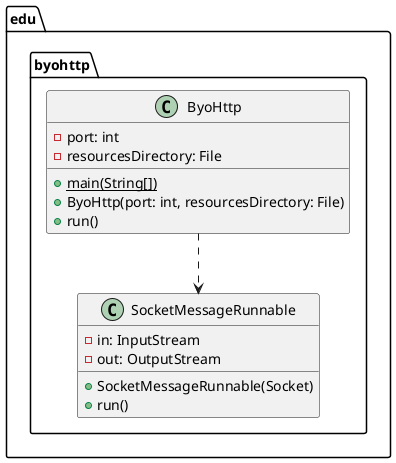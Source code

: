 @startuml

package edu.byohttp {

    class ByoHttp {
        - port: int
        - resourcesDirectory: File
        + {static} main(String[])
        + ByoHttp(port: int, resourcesDirectory: File)
        + run()
    }

    class SocketMessageRunnable {
        - in: InputStream
        - out: OutputStream
        + SocketMessageRunnable(Socket)
        + run()
    }

    ByoHttp ..> SocketMessageRunnable

}

@enduml